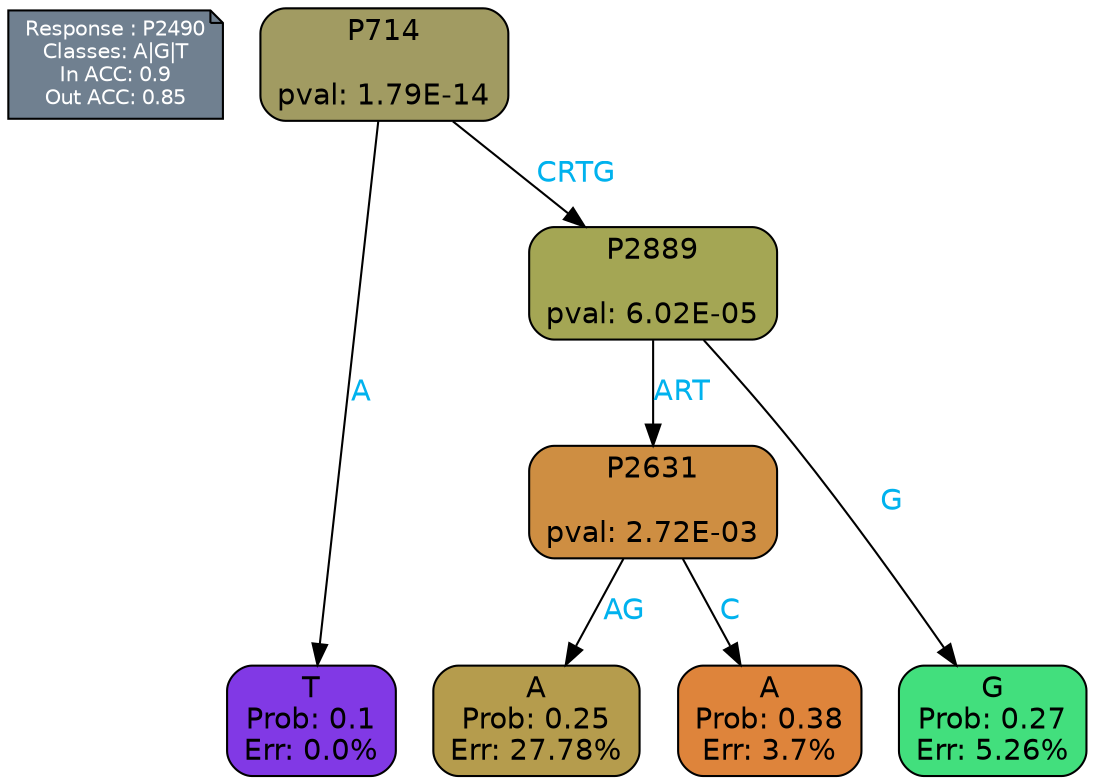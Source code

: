 digraph Tree {
node [shape=box, style="filled, rounded", color="black", fontname=helvetica] ;
graph [ranksep=equally, splines=polylines, bgcolor=transparent, dpi=600] ;
edge [fontname=helvetica] ;
LEGEND [label="Response : P2490
Classes: A|G|T
In ACC: 0.9
Out ACC: 0.85
",shape=note,align=left,style=filled,fillcolor="slategray",fontcolor="white",fontsize=10];1 [label="P714

pval: 1.79E-14", fillcolor="#a19b62"] ;
2 [label="T
Prob: 0.1
Err: 0.0%", fillcolor="#8139e5"] ;
3 [label="P2889

pval: 6.02E-05", fillcolor="#a4a654"] ;
4 [label="P2631

pval: 2.72E-03", fillcolor="#ce8e42"] ;
5 [label="A
Prob: 0.25
Err: 27.78%", fillcolor="#b59c4d"] ;
6 [label="A
Prob: 0.38
Err: 3.7%", fillcolor="#de843b"] ;
7 [label="G
Prob: 0.27
Err: 5.26%", fillcolor="#42df7d"] ;
1 -> 2 [label="A",fontcolor=deepskyblue2] ;
1 -> 3 [label="CRTG",fontcolor=deepskyblue2] ;
3 -> 4 [label="ART",fontcolor=deepskyblue2] ;
3 -> 7 [label="G",fontcolor=deepskyblue2] ;
4 -> 5 [label="AG",fontcolor=deepskyblue2] ;
4 -> 6 [label="C",fontcolor=deepskyblue2] ;
{rank = same; 2;5;6;7;}{rank = same; LEGEND;1;}}
